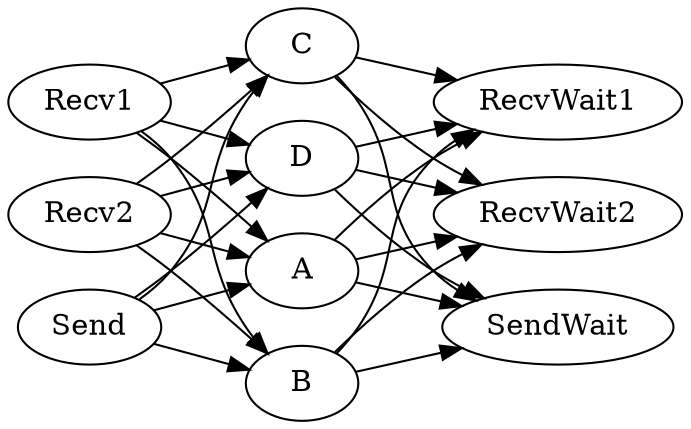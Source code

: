 digraph{
    rankdir = LR;
    A;
    B;
    C;
    D;
    A -> RecvWait1;
    B -> RecvWait1;
    C-> RecvWait1;
    D-> RecvWait1;
    A-> RecvWait2;
    B-> RecvWait2;
    C-> RecvWait2;
    D-> RecvWait2;
    A-> SendWait;
    B-> SendWait;
    C-> SendWait;
    D-> SendWait;
    Recv1 -> A;
    Recv1 -> B;
    Recv1 -> C;
    Recv1 -> D;
    Recv2 -> A;
    Recv2 -> B;
    Recv2 -> C;
    Recv2 -> D;
    Send -> A;
    Send -> B;
    Send -> C;
    Send -> D;
}

